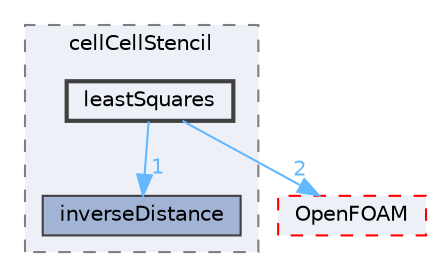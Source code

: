 digraph "src/overset/cellCellStencil/leastSquares"
{
 // LATEX_PDF_SIZE
  bgcolor="transparent";
  edge [fontname=Helvetica,fontsize=10,labelfontname=Helvetica,labelfontsize=10];
  node [fontname=Helvetica,fontsize=10,shape=box,height=0.2,width=0.4];
  compound=true
  subgraph clusterdir_c8b95e09d21a64825888613c18fe4ff2 {
    graph [ bgcolor="#edf0f7", pencolor="grey50", label="cellCellStencil", fontname=Helvetica,fontsize=10 style="filled,dashed", URL="dir_c8b95e09d21a64825888613c18fe4ff2.html",tooltip=""]
  dir_1a447554e7d8c9be55218d3714763244 [label="inverseDistance", fillcolor="#a2b4d6", color="grey25", style="filled", URL="dir_1a447554e7d8c9be55218d3714763244.html",tooltip=""];
  dir_0470f64ffef4f53d9fd7fd8088ef96df [label="leastSquares", fillcolor="#edf0f7", color="grey25", style="filled,bold", URL="dir_0470f64ffef4f53d9fd7fd8088ef96df.html",tooltip=""];
  }
  dir_c5473ff19b20e6ec4dfe5c310b3778a8 [label="OpenFOAM", fillcolor="#edf0f7", color="red", style="filled,dashed", URL="dir_c5473ff19b20e6ec4dfe5c310b3778a8.html",tooltip=""];
  dir_0470f64ffef4f53d9fd7fd8088ef96df->dir_1a447554e7d8c9be55218d3714763244 [headlabel="1", labeldistance=1.5 headhref="dir_002125_001954.html" href="dir_002125_001954.html" color="steelblue1" fontcolor="steelblue1"];
  dir_0470f64ffef4f53d9fd7fd8088ef96df->dir_c5473ff19b20e6ec4dfe5c310b3778a8 [headlabel="2", labeldistance=1.5 headhref="dir_002125_002695.html" href="dir_002125_002695.html" color="steelblue1" fontcolor="steelblue1"];
}
